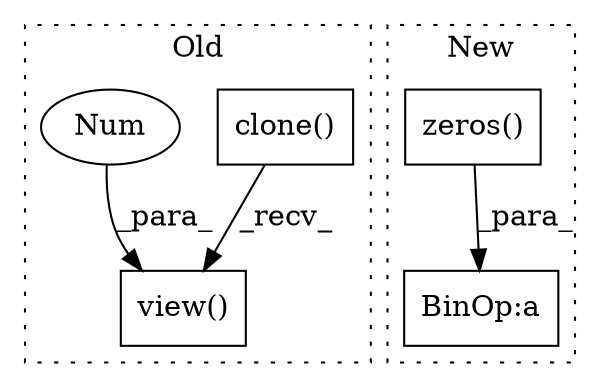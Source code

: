 digraph G {
subgraph cluster0 {
1 [label="clone()" a="75" s="1315" l="9" shape="box"];
4 [label="view()" a="75" s="1315,1353" l="15,1" shape="box"];
5 [label="Num" a="76" s="1339" l="1" shape="ellipse"];
label = "Old";
style="dotted";
}
subgraph cluster1 {
2 [label="zeros()" a="75" s="1510,1523" l="12,1" shape="box"];
3 [label="BinOp:a" a="82" s="1525" l="3" shape="box"];
label = "New";
style="dotted";
}
1 -> 4 [label="_recv_"];
2 -> 3 [label="_para_"];
5 -> 4 [label="_para_"];
}